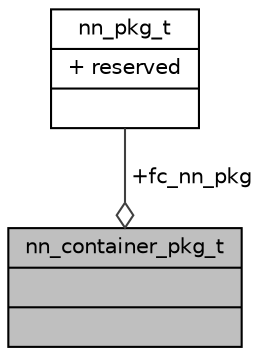 digraph "nn_container_pkg_t"
{
 // INTERACTIVE_SVG=YES
 // LATEX_PDF_SIZE
  bgcolor="transparent";
  edge [fontname="Helvetica",fontsize="10",labelfontname="Helvetica",labelfontsize="10"];
  node [fontname="Helvetica",fontsize="10",shape=record];
  Node1 [label="{nn_container_pkg_t\n||}",height=0.2,width=0.4,color="black", fillcolor="grey75", style="filled", fontcolor="black",tooltip=" "];
  Node2 -> Node1 [color="grey25",fontsize="10",style="solid",label=" +fc_nn_pkg" ,arrowhead="odiamond",fontname="Helvetica"];
  Node2 [label="{nn_pkg_t\n|+ reserved\l|}",height=0.2,width=0.4,color="black",URL="$d6/d46/structnn__pkg__t.html",tooltip=" "];
}
